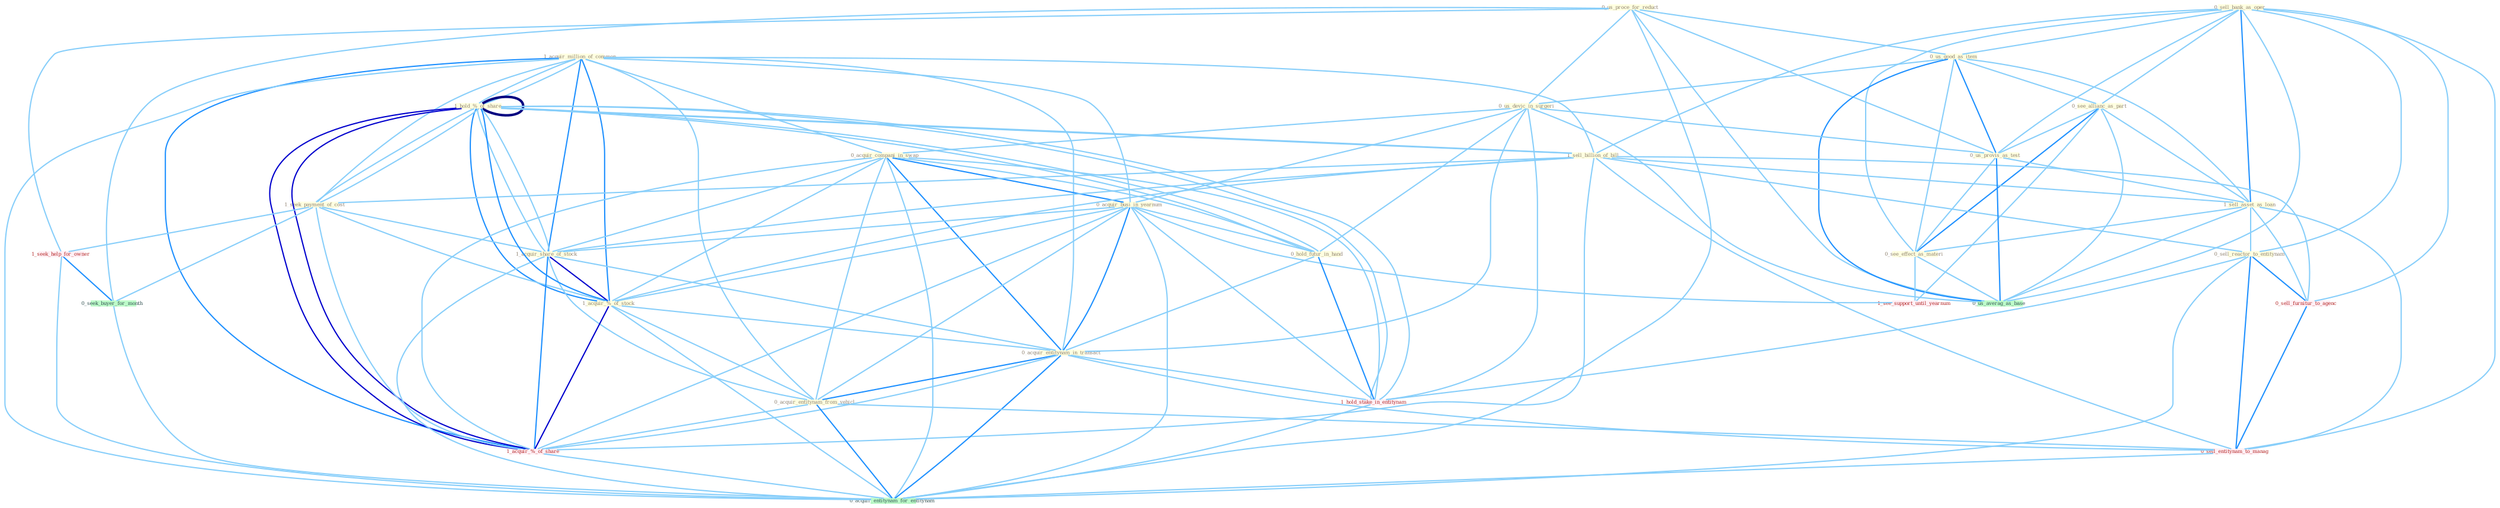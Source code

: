 Graph G{ 
    node
    [shape=polygon,style=filled,width=.5,height=.06,color="#BDFCC9",fixedsize=true,fontsize=4,
    fontcolor="#2f4f4f"];
    {node
    [color="#ffffe0", fontcolor="#8b7d6b"] "1_acquir_million_of_common " "0_us_proce_for_reduct " "0_sell_bank_as_oper " "0_us_good_as_item " "1_hold_%_of_share " "0_see_allianc_as_part " "0_us_devic_in_surgeri " "0_acquir_compani_in_swap " "1_sell_billion_of_bill " "0_us_provis_as_test " "1_seek_payment_of_cost " "0_acquir_busi_in_yearnum " "1_acquir_share_of_stock " "0_hold_futur_in_hand " "1_acquir_%_of_stock " "1_sell_asset_as_loan " "0_sell_reactor_to_entitynam " "0_see_effect_as_materi " "0_acquir_entitynam_in_transact " "0_acquir_entitynam_from_vehicl "}
{node [color="#fff0f5", fontcolor="#b22222"] "1_hold_%_of_share " "1_hold_stake_in_entitynam " "1_seek_help_for_owner " "1_acquir_%_of_share " "1_see_support_until_yearnum " "0_sell_furnitur_to_agenc " "0_sell_entitynam_to_manag "}
edge [color="#B0E2FF"];

	"1_acquir_million_of_common " -- "1_hold_%_of_share " [w="1", color="#87cefa" ];
	"1_acquir_million_of_common " -- "0_acquir_compani_in_swap " [w="1", color="#87cefa" ];
	"1_acquir_million_of_common " -- "1_sell_billion_of_bill " [w="1", color="#87cefa" ];
	"1_acquir_million_of_common " -- "1_seek_payment_of_cost " [w="1", color="#87cefa" ];
	"1_acquir_million_of_common " -- "0_acquir_busi_in_yearnum " [w="1", color="#87cefa" ];
	"1_acquir_million_of_common " -- "1_acquir_share_of_stock " [w="2", color="#1e90ff" , len=0.8];
	"1_acquir_million_of_common " -- "1_acquir_%_of_stock " [w="2", color="#1e90ff" , len=0.8];
	"1_acquir_million_of_common " -- "0_acquir_entitynam_in_transact " [w="1", color="#87cefa" ];
	"1_acquir_million_of_common " -- "0_acquir_entitynam_from_vehicl " [w="1", color="#87cefa" ];
	"1_acquir_million_of_common " -- "1_hold_%_of_share " [w="1", color="#87cefa" ];
	"1_acquir_million_of_common " -- "1_acquir_%_of_share " [w="2", color="#1e90ff" , len=0.8];
	"1_acquir_million_of_common " -- "0_acquir_entitynam_for_entitynam " [w="1", color="#87cefa" ];
	"0_us_proce_for_reduct " -- "0_us_good_as_item " [w="1", color="#87cefa" ];
	"0_us_proce_for_reduct " -- "0_us_devic_in_surgeri " [w="1", color="#87cefa" ];
	"0_us_proce_for_reduct " -- "0_us_provis_as_test " [w="1", color="#87cefa" ];
	"0_us_proce_for_reduct " -- "1_seek_help_for_owner " [w="1", color="#87cefa" ];
	"0_us_proce_for_reduct " -- "0_seek_buyer_for_month " [w="1", color="#87cefa" ];
	"0_us_proce_for_reduct " -- "0_us_averag_as_base " [w="1", color="#87cefa" ];
	"0_us_proce_for_reduct " -- "0_acquir_entitynam_for_entitynam " [w="1", color="#87cefa" ];
	"0_sell_bank_as_oper " -- "0_us_good_as_item " [w="1", color="#87cefa" ];
	"0_sell_bank_as_oper " -- "0_see_allianc_as_part " [w="1", color="#87cefa" ];
	"0_sell_bank_as_oper " -- "1_sell_billion_of_bill " [w="1", color="#87cefa" ];
	"0_sell_bank_as_oper " -- "0_us_provis_as_test " [w="1", color="#87cefa" ];
	"0_sell_bank_as_oper " -- "1_sell_asset_as_loan " [w="2", color="#1e90ff" , len=0.8];
	"0_sell_bank_as_oper " -- "0_sell_reactor_to_entitynam " [w="1", color="#87cefa" ];
	"0_sell_bank_as_oper " -- "0_see_effect_as_materi " [w="1", color="#87cefa" ];
	"0_sell_bank_as_oper " -- "0_sell_furnitur_to_agenc " [w="1", color="#87cefa" ];
	"0_sell_bank_as_oper " -- "0_us_averag_as_base " [w="1", color="#87cefa" ];
	"0_sell_bank_as_oper " -- "0_sell_entitynam_to_manag " [w="1", color="#87cefa" ];
	"0_us_good_as_item " -- "0_see_allianc_as_part " [w="1", color="#87cefa" ];
	"0_us_good_as_item " -- "0_us_devic_in_surgeri " [w="1", color="#87cefa" ];
	"0_us_good_as_item " -- "0_us_provis_as_test " [w="2", color="#1e90ff" , len=0.8];
	"0_us_good_as_item " -- "1_sell_asset_as_loan " [w="1", color="#87cefa" ];
	"0_us_good_as_item " -- "0_see_effect_as_materi " [w="1", color="#87cefa" ];
	"0_us_good_as_item " -- "0_us_averag_as_base " [w="2", color="#1e90ff" , len=0.8];
	"1_hold_%_of_share " -- "1_sell_billion_of_bill " [w="1", color="#87cefa" ];
	"1_hold_%_of_share " -- "1_seek_payment_of_cost " [w="1", color="#87cefa" ];
	"1_hold_%_of_share " -- "1_acquir_share_of_stock " [w="1", color="#87cefa" ];
	"1_hold_%_of_share " -- "0_hold_futur_in_hand " [w="1", color="#87cefa" ];
	"1_hold_%_of_share " -- "1_acquir_%_of_stock " [w="2", color="#1e90ff" , len=0.8];
	"1_hold_%_of_share " -- "1_hold_%_of_share " [w="4", style=bold, color="#000080", len=0.4];
	"1_hold_%_of_share " -- "1_hold_stake_in_entitynam " [w="1", color="#87cefa" ];
	"1_hold_%_of_share " -- "1_acquir_%_of_share " [w="3", color="#0000cd" , len=0.6];
	"0_see_allianc_as_part " -- "0_us_provis_as_test " [w="1", color="#87cefa" ];
	"0_see_allianc_as_part " -- "1_sell_asset_as_loan " [w="1", color="#87cefa" ];
	"0_see_allianc_as_part " -- "0_see_effect_as_materi " [w="2", color="#1e90ff" , len=0.8];
	"0_see_allianc_as_part " -- "1_see_support_until_yearnum " [w="1", color="#87cefa" ];
	"0_see_allianc_as_part " -- "0_us_averag_as_base " [w="1", color="#87cefa" ];
	"0_us_devic_in_surgeri " -- "0_acquir_compani_in_swap " [w="1", color="#87cefa" ];
	"0_us_devic_in_surgeri " -- "0_us_provis_as_test " [w="1", color="#87cefa" ];
	"0_us_devic_in_surgeri " -- "0_acquir_busi_in_yearnum " [w="1", color="#87cefa" ];
	"0_us_devic_in_surgeri " -- "0_hold_futur_in_hand " [w="1", color="#87cefa" ];
	"0_us_devic_in_surgeri " -- "0_acquir_entitynam_in_transact " [w="1", color="#87cefa" ];
	"0_us_devic_in_surgeri " -- "1_hold_stake_in_entitynam " [w="1", color="#87cefa" ];
	"0_us_devic_in_surgeri " -- "0_us_averag_as_base " [w="1", color="#87cefa" ];
	"0_acquir_compani_in_swap " -- "0_acquir_busi_in_yearnum " [w="2", color="#1e90ff" , len=0.8];
	"0_acquir_compani_in_swap " -- "1_acquir_share_of_stock " [w="1", color="#87cefa" ];
	"0_acquir_compani_in_swap " -- "0_hold_futur_in_hand " [w="1", color="#87cefa" ];
	"0_acquir_compani_in_swap " -- "1_acquir_%_of_stock " [w="1", color="#87cefa" ];
	"0_acquir_compani_in_swap " -- "0_acquir_entitynam_in_transact " [w="2", color="#1e90ff" , len=0.8];
	"0_acquir_compani_in_swap " -- "0_acquir_entitynam_from_vehicl " [w="1", color="#87cefa" ];
	"0_acquir_compani_in_swap " -- "1_hold_stake_in_entitynam " [w="1", color="#87cefa" ];
	"0_acquir_compani_in_swap " -- "1_acquir_%_of_share " [w="1", color="#87cefa" ];
	"0_acquir_compani_in_swap " -- "0_acquir_entitynam_for_entitynam " [w="1", color="#87cefa" ];
	"1_sell_billion_of_bill " -- "1_seek_payment_of_cost " [w="1", color="#87cefa" ];
	"1_sell_billion_of_bill " -- "1_acquir_share_of_stock " [w="1", color="#87cefa" ];
	"1_sell_billion_of_bill " -- "1_acquir_%_of_stock " [w="1", color="#87cefa" ];
	"1_sell_billion_of_bill " -- "1_sell_asset_as_loan " [w="1", color="#87cefa" ];
	"1_sell_billion_of_bill " -- "0_sell_reactor_to_entitynam " [w="1", color="#87cefa" ];
	"1_sell_billion_of_bill " -- "1_hold_%_of_share " [w="1", color="#87cefa" ];
	"1_sell_billion_of_bill " -- "1_acquir_%_of_share " [w="1", color="#87cefa" ];
	"1_sell_billion_of_bill " -- "0_sell_furnitur_to_agenc " [w="1", color="#87cefa" ];
	"1_sell_billion_of_bill " -- "0_sell_entitynam_to_manag " [w="1", color="#87cefa" ];
	"0_us_provis_as_test " -- "1_sell_asset_as_loan " [w="1", color="#87cefa" ];
	"0_us_provis_as_test " -- "0_see_effect_as_materi " [w="1", color="#87cefa" ];
	"0_us_provis_as_test " -- "0_us_averag_as_base " [w="2", color="#1e90ff" , len=0.8];
	"1_seek_payment_of_cost " -- "1_acquir_share_of_stock " [w="1", color="#87cefa" ];
	"1_seek_payment_of_cost " -- "1_acquir_%_of_stock " [w="1", color="#87cefa" ];
	"1_seek_payment_of_cost " -- "1_hold_%_of_share " [w="1", color="#87cefa" ];
	"1_seek_payment_of_cost " -- "1_seek_help_for_owner " [w="1", color="#87cefa" ];
	"1_seek_payment_of_cost " -- "0_seek_buyer_for_month " [w="1", color="#87cefa" ];
	"1_seek_payment_of_cost " -- "1_acquir_%_of_share " [w="1", color="#87cefa" ];
	"0_acquir_busi_in_yearnum " -- "1_acquir_share_of_stock " [w="1", color="#87cefa" ];
	"0_acquir_busi_in_yearnum " -- "0_hold_futur_in_hand " [w="1", color="#87cefa" ];
	"0_acquir_busi_in_yearnum " -- "1_acquir_%_of_stock " [w="1", color="#87cefa" ];
	"0_acquir_busi_in_yearnum " -- "0_acquir_entitynam_in_transact " [w="2", color="#1e90ff" , len=0.8];
	"0_acquir_busi_in_yearnum " -- "0_acquir_entitynam_from_vehicl " [w="1", color="#87cefa" ];
	"0_acquir_busi_in_yearnum " -- "1_hold_stake_in_entitynam " [w="1", color="#87cefa" ];
	"0_acquir_busi_in_yearnum " -- "1_acquir_%_of_share " [w="1", color="#87cefa" ];
	"0_acquir_busi_in_yearnum " -- "1_see_support_until_yearnum " [w="1", color="#87cefa" ];
	"0_acquir_busi_in_yearnum " -- "0_acquir_entitynam_for_entitynam " [w="1", color="#87cefa" ];
	"1_acquir_share_of_stock " -- "1_acquir_%_of_stock " [w="3", color="#0000cd" , len=0.6];
	"1_acquir_share_of_stock " -- "0_acquir_entitynam_in_transact " [w="1", color="#87cefa" ];
	"1_acquir_share_of_stock " -- "0_acquir_entitynam_from_vehicl " [w="1", color="#87cefa" ];
	"1_acquir_share_of_stock " -- "1_hold_%_of_share " [w="1", color="#87cefa" ];
	"1_acquir_share_of_stock " -- "1_acquir_%_of_share " [w="2", color="#1e90ff" , len=0.8];
	"1_acquir_share_of_stock " -- "0_acquir_entitynam_for_entitynam " [w="1", color="#87cefa" ];
	"0_hold_futur_in_hand " -- "0_acquir_entitynam_in_transact " [w="1", color="#87cefa" ];
	"0_hold_futur_in_hand " -- "1_hold_%_of_share " [w="1", color="#87cefa" ];
	"0_hold_futur_in_hand " -- "1_hold_stake_in_entitynam " [w="2", color="#1e90ff" , len=0.8];
	"1_acquir_%_of_stock " -- "0_acquir_entitynam_in_transact " [w="1", color="#87cefa" ];
	"1_acquir_%_of_stock " -- "0_acquir_entitynam_from_vehicl " [w="1", color="#87cefa" ];
	"1_acquir_%_of_stock " -- "1_hold_%_of_share " [w="2", color="#1e90ff" , len=0.8];
	"1_acquir_%_of_stock " -- "1_acquir_%_of_share " [w="3", color="#0000cd" , len=0.6];
	"1_acquir_%_of_stock " -- "0_acquir_entitynam_for_entitynam " [w="1", color="#87cefa" ];
	"1_sell_asset_as_loan " -- "0_sell_reactor_to_entitynam " [w="1", color="#87cefa" ];
	"1_sell_asset_as_loan " -- "0_see_effect_as_materi " [w="1", color="#87cefa" ];
	"1_sell_asset_as_loan " -- "0_sell_furnitur_to_agenc " [w="1", color="#87cefa" ];
	"1_sell_asset_as_loan " -- "0_us_averag_as_base " [w="1", color="#87cefa" ];
	"1_sell_asset_as_loan " -- "0_sell_entitynam_to_manag " [w="1", color="#87cefa" ];
	"0_sell_reactor_to_entitynam " -- "1_hold_stake_in_entitynam " [w="1", color="#87cefa" ];
	"0_sell_reactor_to_entitynam " -- "0_sell_furnitur_to_agenc " [w="2", color="#1e90ff" , len=0.8];
	"0_sell_reactor_to_entitynam " -- "0_sell_entitynam_to_manag " [w="2", color="#1e90ff" , len=0.8];
	"0_sell_reactor_to_entitynam " -- "0_acquir_entitynam_for_entitynam " [w="1", color="#87cefa" ];
	"0_see_effect_as_materi " -- "1_see_support_until_yearnum " [w="1", color="#87cefa" ];
	"0_see_effect_as_materi " -- "0_us_averag_as_base " [w="1", color="#87cefa" ];
	"0_acquir_entitynam_in_transact " -- "0_acquir_entitynam_from_vehicl " [w="2", color="#1e90ff" , len=0.8];
	"0_acquir_entitynam_in_transact " -- "1_hold_stake_in_entitynam " [w="1", color="#87cefa" ];
	"0_acquir_entitynam_in_transact " -- "1_acquir_%_of_share " [w="1", color="#87cefa" ];
	"0_acquir_entitynam_in_transact " -- "0_sell_entitynam_to_manag " [w="1", color="#87cefa" ];
	"0_acquir_entitynam_in_transact " -- "0_acquir_entitynam_for_entitynam " [w="2", color="#1e90ff" , len=0.8];
	"0_acquir_entitynam_from_vehicl " -- "1_acquir_%_of_share " [w="1", color="#87cefa" ];
	"0_acquir_entitynam_from_vehicl " -- "0_sell_entitynam_to_manag " [w="1", color="#87cefa" ];
	"0_acquir_entitynam_from_vehicl " -- "0_acquir_entitynam_for_entitynam " [w="2", color="#1e90ff" , len=0.8];
	"1_hold_%_of_share " -- "1_hold_stake_in_entitynam " [w="1", color="#87cefa" ];
	"1_hold_%_of_share " -- "1_acquir_%_of_share " [w="3", color="#0000cd" , len=0.6];
	"1_hold_stake_in_entitynam " -- "0_acquir_entitynam_for_entitynam " [w="1", color="#87cefa" ];
	"1_seek_help_for_owner " -- "0_seek_buyer_for_month " [w="2", color="#1e90ff" , len=0.8];
	"1_seek_help_for_owner " -- "0_acquir_entitynam_for_entitynam " [w="1", color="#87cefa" ];
	"0_seek_buyer_for_month " -- "0_acquir_entitynam_for_entitynam " [w="1", color="#87cefa" ];
	"1_acquir_%_of_share " -- "0_acquir_entitynam_for_entitynam " [w="1", color="#87cefa" ];
	"0_sell_furnitur_to_agenc " -- "0_sell_entitynam_to_manag " [w="2", color="#1e90ff" , len=0.8];
	"0_sell_entitynam_to_manag " -- "0_acquir_entitynam_for_entitynam " [w="1", color="#87cefa" ];
}